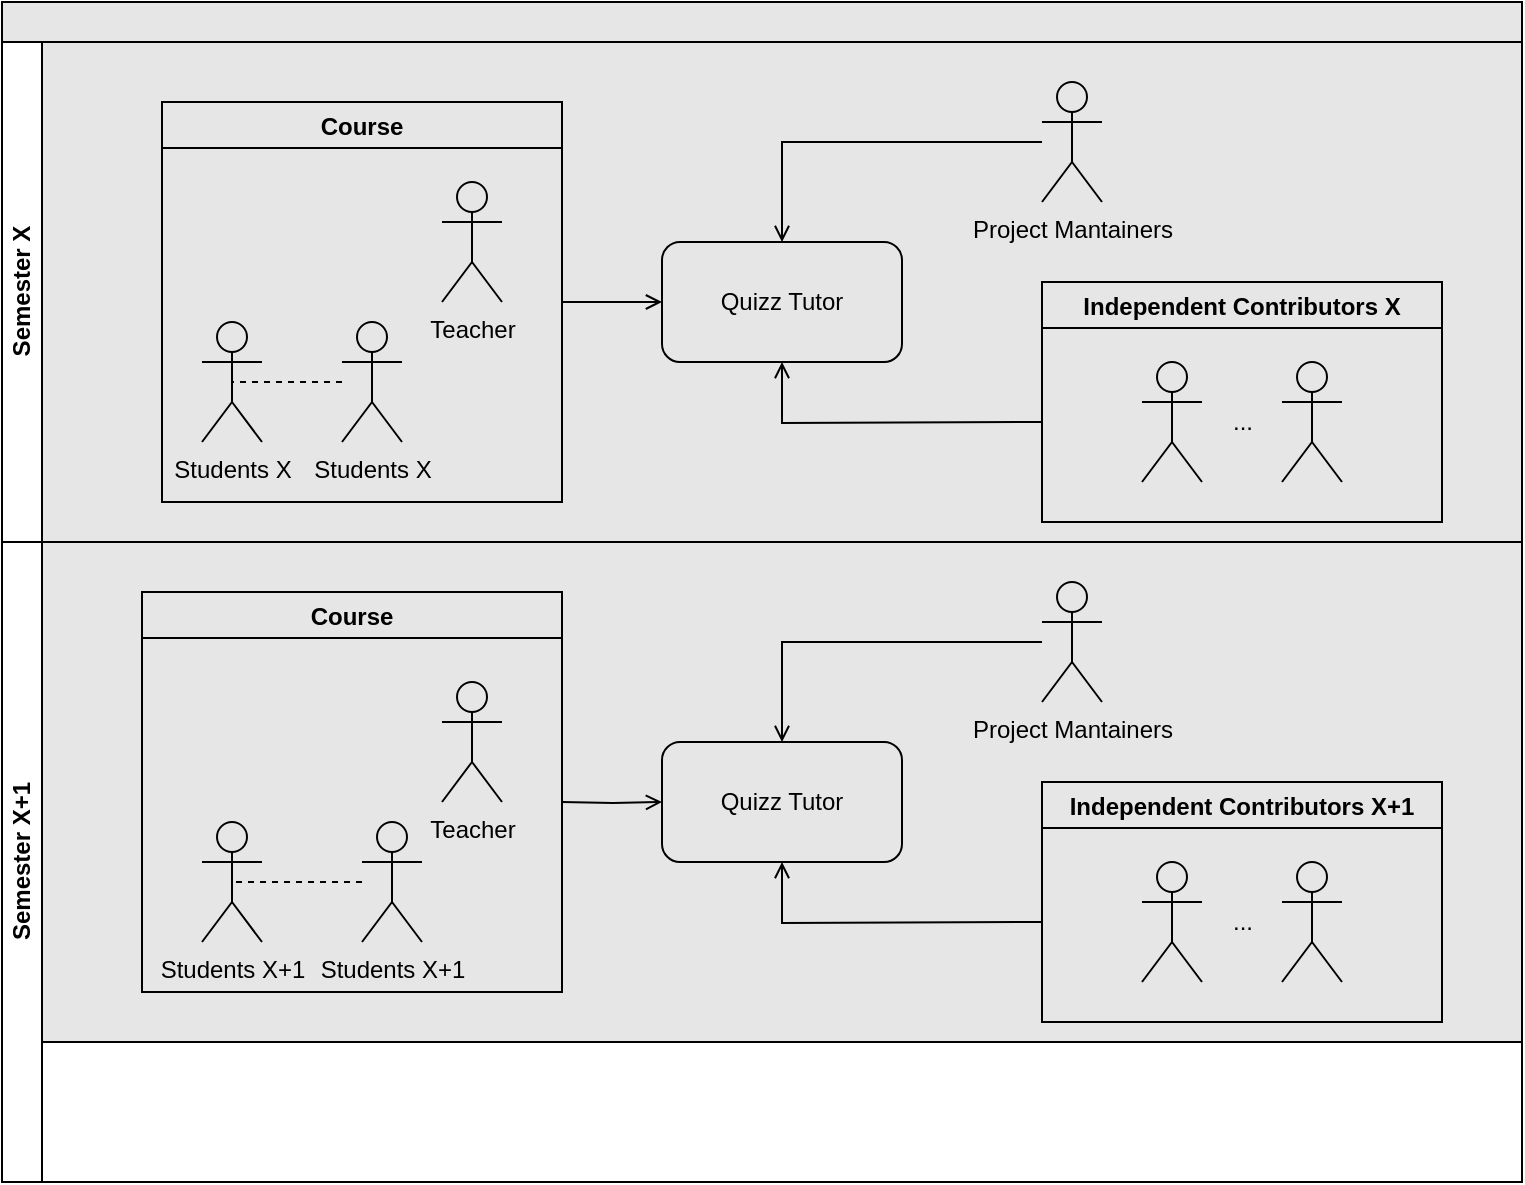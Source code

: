 <mxfile version="14.1.9" type="device"><diagram id="PT3bpkTvukQqYA20z33V" name="Page-1"><mxGraphModel dx="1483" dy="783" grid="1" gridSize="10" guides="1" tooltips="1" connect="1" arrows="1" fold="1" page="1" pageScale="1" pageWidth="850" pageHeight="1100" math="0" shadow="0"><root><mxCell id="0"/><mxCell id="1" parent="0"/><mxCell id="hO1_OX7FFb_AgwRnnuz7-2" value="Actor" style="shape=umlActor;verticalLabelPosition=bottom;verticalAlign=top;html=1;outlineConnect=0;strokeColor=#000000;fillColor=#E6E6E6;" vertex="1" parent="1"><mxGeometry x="450" y="110" width="30" height="60" as="geometry"/></mxCell><mxCell id="hO1_OX7FFb_AgwRnnuz7-3" value="Actor" style="shape=umlActor;verticalLabelPosition=bottom;verticalAlign=top;html=1;outlineConnect=0;strokeColor=#000000;fillColor=#E6E6E6;" vertex="1" parent="1"><mxGeometry x="590" y="130" width="30" height="60" as="geometry"/></mxCell><mxCell id="hO1_OX7FFb_AgwRnnuz7-5" value="Actor" style="shape=umlActor;verticalLabelPosition=bottom;verticalAlign=top;html=1;outlineConnect=0;strokeColor=#000000;fillColor=#E6E6E6;" vertex="1" parent="1"><mxGeometry x="300" y="160" width="30" height="60" as="geometry"/></mxCell><mxCell id="hO1_OX7FFb_AgwRnnuz7-14" value="" style="swimlane;html=1;childLayout=stackLayout;resizeParent=1;resizeParentMax=0;horizontal=1;startSize=20;horizontalStack=0;strokeColor=#000000;fillColor=#E6E6E6;" vertex="1" parent="1"><mxGeometry x="100" y="40" width="760" height="590" as="geometry"/></mxCell><mxCell id="hO1_OX7FFb_AgwRnnuz7-15" value="Semester X" style="swimlane;html=1;startSize=20;horizontal=0;" vertex="1" parent="hO1_OX7FFb_AgwRnnuz7-14"><mxGeometry y="20" width="760" height="250" as="geometry"/></mxCell><mxCell id="2_2o-RVly2B83f6Iuyst-4" value="" style="rounded=0;whiteSpace=wrap;html=1;fillColor=#E6E6E6;" parent="hO1_OX7FFb_AgwRnnuz7-15" vertex="1"><mxGeometry x="20" width="740" height="250" as="geometry"/></mxCell><mxCell id="hO1_OX7FFb_AgwRnnuz7-31" style="edgeStyle=orthogonalEdgeStyle;rounded=0;orthogonalLoop=1;jettySize=auto;html=1;exitX=1;exitY=0.5;exitDx=0;exitDy=0;entryX=0;entryY=0.5;entryDx=0;entryDy=0;endArrow=open;endFill=0;" edge="1" parent="hO1_OX7FFb_AgwRnnuz7-15" source="hO1_OX7FFb_AgwRnnuz7-18" target="hO1_OX7FFb_AgwRnnuz7-30"><mxGeometry relative="1" as="geometry"/></mxCell><mxCell id="hO1_OX7FFb_AgwRnnuz7-18" value="Course" style="swimlane;strokeColor=#000000;fillColor=#E6E6E6;" vertex="1" parent="hO1_OX7FFb_AgwRnnuz7-15"><mxGeometry x="80" y="30" width="200" height="200" as="geometry"/></mxCell><mxCell id="hO1_OX7FFb_AgwRnnuz7-4" value="Students X" style="shape=umlActor;verticalLabelPosition=bottom;verticalAlign=top;html=1;outlineConnect=0;strokeColor=#000000;fillColor=#E6E6E6;" vertex="1" parent="hO1_OX7FFb_AgwRnnuz7-18"><mxGeometry x="20" y="110" width="30" height="60" as="geometry"/></mxCell><mxCell id="hO1_OX7FFb_AgwRnnuz7-20" style="edgeStyle=orthogonalEdgeStyle;rounded=0;orthogonalLoop=1;jettySize=auto;html=1;entryX=0.5;entryY=0.5;entryDx=0;entryDy=0;entryPerimeter=0;dashed=1;endArrow=none;endFill=0;" edge="1" parent="hO1_OX7FFb_AgwRnnuz7-18" source="hO1_OX7FFb_AgwRnnuz7-19" target="hO1_OX7FFb_AgwRnnuz7-4"><mxGeometry relative="1" as="geometry"/></mxCell><mxCell id="hO1_OX7FFb_AgwRnnuz7-19" value="Students X" style="shape=umlActor;verticalLabelPosition=bottom;verticalAlign=top;html=1;outlineConnect=0;strokeColor=#000000;fillColor=#E6E6E6;" vertex="1" parent="hO1_OX7FFb_AgwRnnuz7-18"><mxGeometry x="90" y="110" width="30" height="60" as="geometry"/></mxCell><mxCell id="hO1_OX7FFb_AgwRnnuz7-21" value="Teacher" style="shape=umlActor;verticalLabelPosition=bottom;verticalAlign=top;html=1;outlineConnect=0;strokeColor=#000000;fillColor=#E6E6E6;" vertex="1" parent="hO1_OX7FFb_AgwRnnuz7-18"><mxGeometry x="140" y="40" width="30" height="60" as="geometry"/></mxCell><mxCell id="hO1_OX7FFb_AgwRnnuz7-30" value="Quizz Tutor" style="rounded=1;whiteSpace=wrap;html=1;strokeColor=#000000;fillColor=#E6E6E6;" vertex="1" parent="hO1_OX7FFb_AgwRnnuz7-15"><mxGeometry x="330" y="100" width="120" height="60" as="geometry"/></mxCell><mxCell id="hO1_OX7FFb_AgwRnnuz7-35" style="edgeStyle=orthogonalEdgeStyle;rounded=0;orthogonalLoop=1;jettySize=auto;html=1;endArrow=open;endFill=0;" edge="1" parent="hO1_OX7FFb_AgwRnnuz7-15" source="hO1_OX7FFb_AgwRnnuz7-32" target="hO1_OX7FFb_AgwRnnuz7-30"><mxGeometry relative="1" as="geometry"/></mxCell><mxCell id="hO1_OX7FFb_AgwRnnuz7-32" value="Project Mantainers" style="shape=umlActor;verticalLabelPosition=bottom;verticalAlign=top;html=1;outlineConnect=0;strokeColor=#000000;fillColor=#E6E6E6;" vertex="1" parent="hO1_OX7FFb_AgwRnnuz7-15"><mxGeometry x="520" y="20" width="30" height="60" as="geometry"/></mxCell><mxCell id="hO1_OX7FFb_AgwRnnuz7-36" style="edgeStyle=orthogonalEdgeStyle;rounded=0;orthogonalLoop=1;jettySize=auto;html=1;entryX=0.5;entryY=1;entryDx=0;entryDy=0;endArrow=open;endFill=0;" edge="1" parent="hO1_OX7FFb_AgwRnnuz7-15" target="hO1_OX7FFb_AgwRnnuz7-30"><mxGeometry relative="1" as="geometry"><mxPoint x="520" y="190" as="sourcePoint"/></mxGeometry></mxCell><mxCell id="hO1_OX7FFb_AgwRnnuz7-50" value="" style="shape=umlActor;verticalLabelPosition=bottom;verticalAlign=top;html=1;outlineConnect=0;strokeColor=#000000;fillColor=#E6E6E6;" vertex="1" parent="hO1_OX7FFb_AgwRnnuz7-15"><mxGeometry x="570" y="160" width="30" height="60" as="geometry"/></mxCell><mxCell id="hO1_OX7FFb_AgwRnnuz7-51" value="Independent Contributors X" style="swimlane;strokeColor=#000000;fillColor=#E6E6E6;startSize=23;" vertex="1" parent="hO1_OX7FFb_AgwRnnuz7-15"><mxGeometry x="520" y="120" width="200" height="120" as="geometry"/></mxCell><mxCell id="hO1_OX7FFb_AgwRnnuz7-52" value="" style="shape=umlActor;verticalLabelPosition=bottom;verticalAlign=top;html=1;outlineConnect=0;strokeColor=#000000;fillColor=#E6E6E6;" vertex="1" parent="hO1_OX7FFb_AgwRnnuz7-15"><mxGeometry x="640" y="160" width="30" height="60" as="geometry"/></mxCell><mxCell id="hO1_OX7FFb_AgwRnnuz7-53" value="..." style="text;html=1;align=center;verticalAlign=middle;resizable=0;points=[];autosize=1;" vertex="1" parent="hO1_OX7FFb_AgwRnnuz7-15"><mxGeometry x="605" y="180" width="30" height="20" as="geometry"/></mxCell><mxCell id="hO1_OX7FFb_AgwRnnuz7-16" value="Semester X+1" style="swimlane;html=1;startSize=20;horizontal=0;" vertex="1" parent="hO1_OX7FFb_AgwRnnuz7-14"><mxGeometry y="270" width="760" height="320" as="geometry"/></mxCell><mxCell id="hO1_OX7FFb_AgwRnnuz7-1" value="" style="rounded=0;whiteSpace=wrap;html=1;fillColor=#E6E6E6;" vertex="1" parent="hO1_OX7FFb_AgwRnnuz7-16"><mxGeometry x="20" width="740" height="250" as="geometry"/></mxCell><mxCell id="hO1_OX7FFb_AgwRnnuz7-23" value="Course" style="swimlane;strokeColor=#000000;fillColor=#E6E6E6;" vertex="1" parent="hO1_OX7FFb_AgwRnnuz7-16"><mxGeometry x="70" y="25" width="210" height="200" as="geometry"/></mxCell><mxCell id="hO1_OX7FFb_AgwRnnuz7-24" value="Students X+1" style="shape=umlActor;verticalLabelPosition=bottom;verticalAlign=top;html=1;outlineConnect=0;strokeColor=#000000;fillColor=#E6E6E6;" vertex="1" parent="hO1_OX7FFb_AgwRnnuz7-16"><mxGeometry x="100" y="140" width="30" height="60" as="geometry"/></mxCell><mxCell id="hO1_OX7FFb_AgwRnnuz7-26" value="Students X+1" style="shape=umlActor;verticalLabelPosition=bottom;verticalAlign=top;html=1;outlineConnect=0;strokeColor=#000000;fillColor=#E6E6E6;" vertex="1" parent="hO1_OX7FFb_AgwRnnuz7-16"><mxGeometry x="180" y="140" width="30" height="60" as="geometry"/></mxCell><mxCell id="hO1_OX7FFb_AgwRnnuz7-25" style="edgeStyle=orthogonalEdgeStyle;rounded=0;orthogonalLoop=1;jettySize=auto;html=1;entryX=0.5;entryY=0.5;entryDx=0;entryDy=0;entryPerimeter=0;dashed=1;endArrow=none;endFill=0;" edge="1" parent="hO1_OX7FFb_AgwRnnuz7-16" source="hO1_OX7FFb_AgwRnnuz7-26" target="hO1_OX7FFb_AgwRnnuz7-24"><mxGeometry relative="1" as="geometry"/></mxCell><mxCell id="hO1_OX7FFb_AgwRnnuz7-27" value="Teacher" style="shape=umlActor;verticalLabelPosition=bottom;verticalAlign=top;html=1;outlineConnect=0;strokeColor=#000000;fillColor=#E6E6E6;" vertex="1" parent="hO1_OX7FFb_AgwRnnuz7-16"><mxGeometry x="220" y="70" width="30" height="60" as="geometry"/></mxCell><mxCell id="hO1_OX7FFb_AgwRnnuz7-39" style="edgeStyle=orthogonalEdgeStyle;rounded=0;orthogonalLoop=1;jettySize=auto;html=1;exitX=1;exitY=0.5;exitDx=0;exitDy=0;entryX=0;entryY=0.5;entryDx=0;entryDy=0;endArrow=open;endFill=0;" edge="1" parent="hO1_OX7FFb_AgwRnnuz7-16" target="hO1_OX7FFb_AgwRnnuz7-40"><mxGeometry relative="1" as="geometry"><mxPoint x="280" y="130.0" as="sourcePoint"/></mxGeometry></mxCell><mxCell id="hO1_OX7FFb_AgwRnnuz7-40" value="Quizz Tutor" style="rounded=1;whiteSpace=wrap;html=1;strokeColor=#000000;fillColor=#E6E6E6;" vertex="1" parent="hO1_OX7FFb_AgwRnnuz7-16"><mxGeometry x="330" y="100" width="120" height="60" as="geometry"/></mxCell><mxCell id="hO1_OX7FFb_AgwRnnuz7-41" style="edgeStyle=orthogonalEdgeStyle;rounded=0;orthogonalLoop=1;jettySize=auto;html=1;endArrow=open;endFill=0;" edge="1" parent="hO1_OX7FFb_AgwRnnuz7-16" source="hO1_OX7FFb_AgwRnnuz7-42" target="hO1_OX7FFb_AgwRnnuz7-40"><mxGeometry relative="1" as="geometry"/></mxCell><mxCell id="hO1_OX7FFb_AgwRnnuz7-42" value="Project Mantainers" style="shape=umlActor;verticalLabelPosition=bottom;verticalAlign=top;html=1;outlineConnect=0;strokeColor=#000000;fillColor=#E6E6E6;" vertex="1" parent="hO1_OX7FFb_AgwRnnuz7-16"><mxGeometry x="520" y="20" width="30" height="60" as="geometry"/></mxCell><mxCell id="hO1_OX7FFb_AgwRnnuz7-43" style="edgeStyle=orthogonalEdgeStyle;rounded=0;orthogonalLoop=1;jettySize=auto;html=1;entryX=0.5;entryY=1;entryDx=0;entryDy=0;endArrow=open;endFill=0;" edge="1" parent="hO1_OX7FFb_AgwRnnuz7-16" target="hO1_OX7FFb_AgwRnnuz7-40"><mxGeometry relative="1" as="geometry"><mxPoint x="520" y="190" as="sourcePoint"/></mxGeometry></mxCell><mxCell id="hO1_OX7FFb_AgwRnnuz7-44" value="" style="shape=umlActor;verticalLabelPosition=bottom;verticalAlign=top;html=1;outlineConnect=0;strokeColor=#000000;fillColor=#E6E6E6;" vertex="1" parent="hO1_OX7FFb_AgwRnnuz7-16"><mxGeometry x="570" y="160" width="30" height="60" as="geometry"/></mxCell><mxCell id="hO1_OX7FFb_AgwRnnuz7-46" value="Independent Contributors X+1" style="swimlane;strokeColor=#000000;fillColor=#E6E6E6;startSize=23;" vertex="1" parent="hO1_OX7FFb_AgwRnnuz7-16"><mxGeometry x="520" y="120" width="200" height="120" as="geometry"/></mxCell><mxCell id="hO1_OX7FFb_AgwRnnuz7-47" value="" style="shape=umlActor;verticalLabelPosition=bottom;verticalAlign=top;html=1;outlineConnect=0;strokeColor=#000000;fillColor=#E6E6E6;" vertex="1" parent="hO1_OX7FFb_AgwRnnuz7-16"><mxGeometry x="640" y="160" width="30" height="60" as="geometry"/></mxCell><mxCell id="hO1_OX7FFb_AgwRnnuz7-48" value="..." style="text;html=1;align=center;verticalAlign=middle;resizable=0;points=[];autosize=1;" vertex="1" parent="hO1_OX7FFb_AgwRnnuz7-16"><mxGeometry x="605" y="180" width="30" height="20" as="geometry"/></mxCell></root></mxGraphModel></diagram></mxfile>
